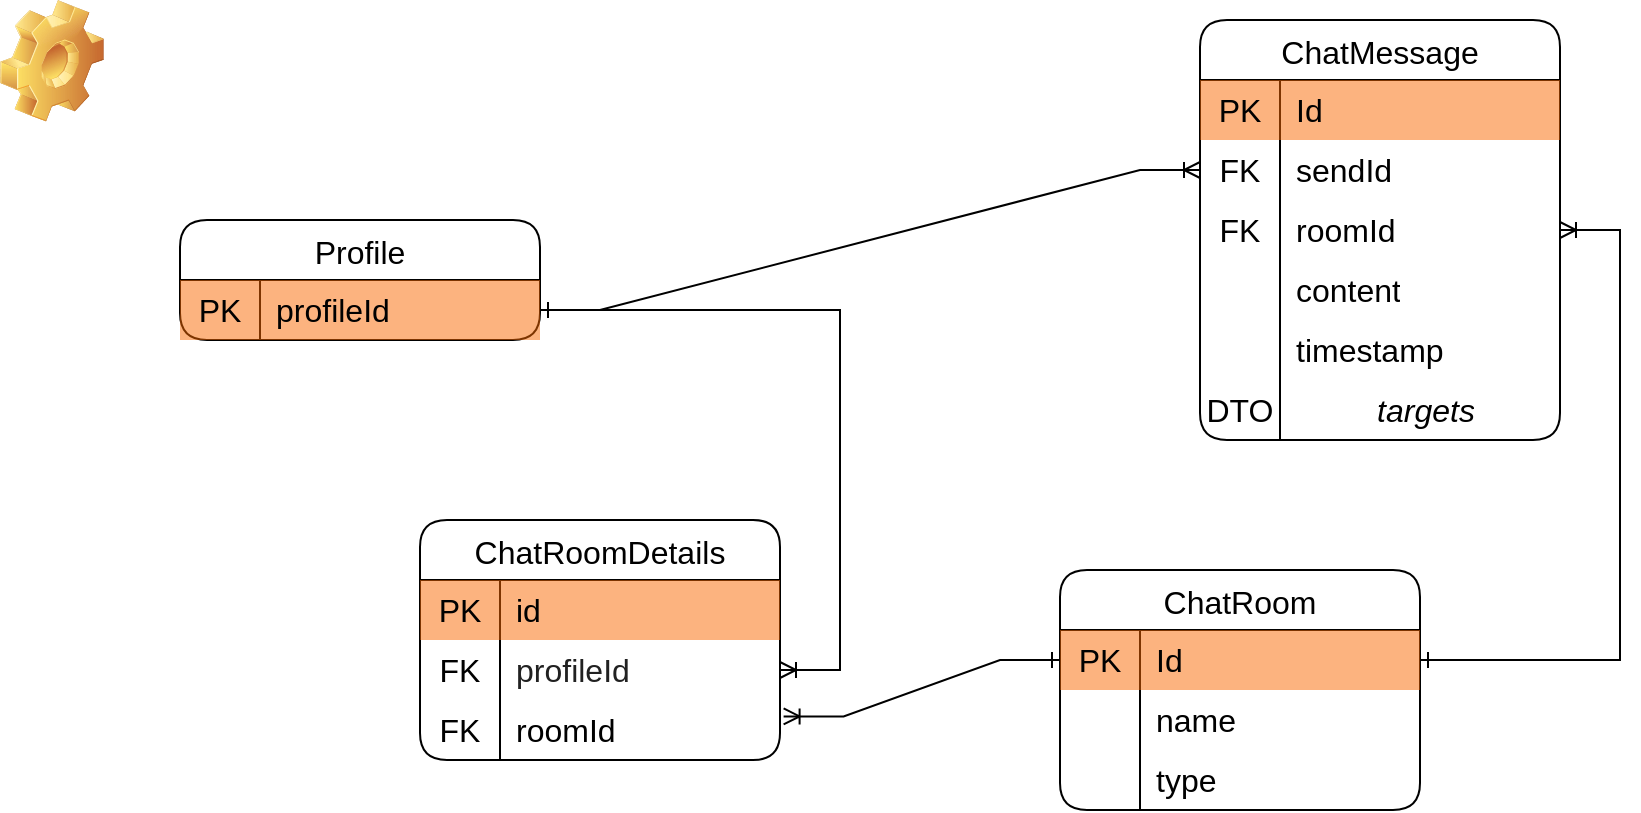 <mxfile version="27.1.5">
  <diagram name="Trang-1" id="pwQh-P7N_mDCf1bXrBvJ">
    <mxGraphModel dx="1688" dy="720" grid="1" gridSize="10" guides="1" tooltips="1" connect="1" arrows="1" fold="1" page="1" pageScale="1" pageWidth="827" pageHeight="1169" math="0" shadow="0">
      <root>
        <mxCell id="0" />
        <mxCell id="1" parent="0" />
        <mxCell id="VwzWrJkpZuTJLP2jsCJy-5" value="ChatRoom" style="shape=table;startSize=30;container=1;collapsible=0;childLayout=tableLayout;fixedRows=1;rowLines=0;fontStyle=0;fontSize=16;labelBackgroundColor=none;rounded=1;" parent="1" vertex="1">
          <mxGeometry x="130" y="305" width="180" height="120" as="geometry" />
        </mxCell>
        <mxCell id="VwzWrJkpZuTJLP2jsCJy-6" value="" style="shape=tableRow;horizontal=0;startSize=0;swimlaneHead=0;swimlaneBody=0;top=0;left=0;bottom=0;right=0;collapsible=0;dropTarget=0;fillColor=none;points=[[0,0.5],[1,0.5]];portConstraint=eastwest;fontSize=16;labelBackgroundColor=none;" parent="VwzWrJkpZuTJLP2jsCJy-5" vertex="1">
          <mxGeometry y="30" width="180" height="30" as="geometry" />
        </mxCell>
        <mxCell id="VwzWrJkpZuTJLP2jsCJy-7" value="PK" style="shape=partialRectangle;html=1;whiteSpace=wrap;connectable=0;fillColor=#fa6800;top=0;left=0;bottom=0;right=0;overflow=hidden;pointerEvents=1;fontSize=16;labelBackgroundColor=none;fontColor=#000000;strokeColor=#C73500;opacity=50;" parent="VwzWrJkpZuTJLP2jsCJy-6" vertex="1">
          <mxGeometry width="40" height="30" as="geometry">
            <mxRectangle width="40" height="30" as="alternateBounds" />
          </mxGeometry>
        </mxCell>
        <mxCell id="VwzWrJkpZuTJLP2jsCJy-8" value="Id" style="shape=partialRectangle;html=1;whiteSpace=wrap;connectable=0;fillColor=#fa6800;top=0;left=0;bottom=0;right=0;align=left;spacingLeft=6;overflow=hidden;fontSize=16;labelBackgroundColor=none;fontColor=#000000;strokeColor=#C73500;opacity=50;" parent="VwzWrJkpZuTJLP2jsCJy-6" vertex="1">
          <mxGeometry x="40" width="140" height="30" as="geometry">
            <mxRectangle width="140" height="30" as="alternateBounds" />
          </mxGeometry>
        </mxCell>
        <mxCell id="VwzWrJkpZuTJLP2jsCJy-9" value="" style="shape=tableRow;horizontal=0;startSize=0;swimlaneHead=0;swimlaneBody=0;top=0;left=0;bottom=0;right=0;collapsible=0;dropTarget=0;fillColor=none;points=[[0,0.5],[1,0.5]];portConstraint=eastwest;fontSize=16;labelBackgroundColor=none;" parent="VwzWrJkpZuTJLP2jsCJy-5" vertex="1">
          <mxGeometry y="60" width="180" height="30" as="geometry" />
        </mxCell>
        <mxCell id="VwzWrJkpZuTJLP2jsCJy-10" value="" style="shape=partialRectangle;html=1;whiteSpace=wrap;connectable=0;fillColor=none;top=0;left=0;bottom=0;right=0;overflow=hidden;fontSize=16;labelBackgroundColor=none;" parent="VwzWrJkpZuTJLP2jsCJy-9" vertex="1">
          <mxGeometry width="40" height="30" as="geometry">
            <mxRectangle width="40" height="30" as="alternateBounds" />
          </mxGeometry>
        </mxCell>
        <mxCell id="VwzWrJkpZuTJLP2jsCJy-11" value="name" style="shape=partialRectangle;html=1;whiteSpace=wrap;connectable=0;fillColor=none;top=0;left=0;bottom=0;right=0;align=left;spacingLeft=6;overflow=hidden;fontSize=16;labelBackgroundColor=none;" parent="VwzWrJkpZuTJLP2jsCJy-9" vertex="1">
          <mxGeometry x="40" width="140" height="30" as="geometry">
            <mxRectangle width="140" height="30" as="alternateBounds" />
          </mxGeometry>
        </mxCell>
        <mxCell id="VwzWrJkpZuTJLP2jsCJy-12" value="" style="shape=tableRow;horizontal=0;startSize=0;swimlaneHead=0;swimlaneBody=0;top=0;left=0;bottom=0;right=0;collapsible=0;dropTarget=0;fillColor=none;points=[[0,0.5],[1,0.5]];portConstraint=eastwest;fontSize=16;labelBackgroundColor=none;" parent="VwzWrJkpZuTJLP2jsCJy-5" vertex="1">
          <mxGeometry y="90" width="180" height="30" as="geometry" />
        </mxCell>
        <mxCell id="VwzWrJkpZuTJLP2jsCJy-13" value="" style="shape=partialRectangle;html=1;whiteSpace=wrap;connectable=0;fillColor=none;top=0;left=0;bottom=0;right=0;overflow=hidden;fontSize=16;labelBackgroundColor=none;" parent="VwzWrJkpZuTJLP2jsCJy-12" vertex="1">
          <mxGeometry width="40" height="30" as="geometry">
            <mxRectangle width="40" height="30" as="alternateBounds" />
          </mxGeometry>
        </mxCell>
        <mxCell id="VwzWrJkpZuTJLP2jsCJy-14" value="type" style="shape=partialRectangle;html=1;whiteSpace=wrap;connectable=0;fillColor=none;top=0;left=0;bottom=0;right=0;align=left;spacingLeft=6;overflow=hidden;fontSize=16;labelBackgroundColor=none;" parent="VwzWrJkpZuTJLP2jsCJy-12" vertex="1">
          <mxGeometry x="40" width="140" height="30" as="geometry">
            <mxRectangle width="140" height="30" as="alternateBounds" />
          </mxGeometry>
        </mxCell>
        <mxCell id="VwzWrJkpZuTJLP2jsCJy-15" value="ChatMessage" style="shape=table;startSize=30;container=1;collapsible=0;childLayout=tableLayout;fixedRows=1;rowLines=0;fontStyle=0;fontSize=16;labelBackgroundColor=none;rounded=1;" parent="1" vertex="1">
          <mxGeometry x="200" y="30" width="180" height="210" as="geometry" />
        </mxCell>
        <mxCell id="VwzWrJkpZuTJLP2jsCJy-16" value="" style="shape=tableRow;horizontal=0;startSize=0;swimlaneHead=0;swimlaneBody=0;top=0;left=0;bottom=0;right=0;collapsible=0;dropTarget=0;fillColor=none;points=[[0,0.5],[1,0.5]];portConstraint=eastwest;fontSize=16;labelBackgroundColor=none;" parent="VwzWrJkpZuTJLP2jsCJy-15" vertex="1">
          <mxGeometry y="30" width="180" height="30" as="geometry" />
        </mxCell>
        <mxCell id="VwzWrJkpZuTJLP2jsCJy-17" value="PK" style="shape=partialRectangle;html=1;whiteSpace=wrap;connectable=0;fillColor=#fa6800;top=0;left=0;bottom=0;right=0;overflow=hidden;pointerEvents=1;fontSize=16;labelBackgroundColor=none;fontColor=#000000;strokeColor=#C73500;opacity=50;" parent="VwzWrJkpZuTJLP2jsCJy-16" vertex="1">
          <mxGeometry width="40" height="30" as="geometry">
            <mxRectangle width="40" height="30" as="alternateBounds" />
          </mxGeometry>
        </mxCell>
        <mxCell id="VwzWrJkpZuTJLP2jsCJy-18" value="Id" style="shape=partialRectangle;html=1;whiteSpace=wrap;connectable=0;fillColor=#fa6800;top=0;left=0;bottom=0;right=0;align=left;spacingLeft=6;overflow=hidden;fontSize=16;labelBackgroundColor=none;fontColor=#000000;strokeColor=#C73500;opacity=50;" parent="VwzWrJkpZuTJLP2jsCJy-16" vertex="1">
          <mxGeometry x="40" width="140" height="30" as="geometry">
            <mxRectangle width="140" height="30" as="alternateBounds" />
          </mxGeometry>
        </mxCell>
        <mxCell id="VwzWrJkpZuTJLP2jsCJy-19" value="" style="shape=tableRow;horizontal=0;startSize=0;swimlaneHead=0;swimlaneBody=0;top=0;left=0;bottom=0;right=0;collapsible=0;dropTarget=0;fillColor=none;points=[[0,0.5],[1,0.5]];portConstraint=eastwest;fontSize=16;labelBackgroundColor=none;" parent="VwzWrJkpZuTJLP2jsCJy-15" vertex="1">
          <mxGeometry y="60" width="180" height="30" as="geometry" />
        </mxCell>
        <mxCell id="VwzWrJkpZuTJLP2jsCJy-20" value="FK" style="shape=partialRectangle;html=1;whiteSpace=wrap;connectable=0;fillColor=none;top=0;left=0;bottom=0;right=0;overflow=hidden;fontSize=16;labelBackgroundColor=none;" parent="VwzWrJkpZuTJLP2jsCJy-19" vertex="1">
          <mxGeometry width="40" height="30" as="geometry">
            <mxRectangle width="40" height="30" as="alternateBounds" />
          </mxGeometry>
        </mxCell>
        <mxCell id="VwzWrJkpZuTJLP2jsCJy-21" value="sendId" style="shape=partialRectangle;html=1;whiteSpace=wrap;connectable=0;fillColor=none;top=0;left=0;bottom=0;right=0;align=left;spacingLeft=6;overflow=hidden;fontSize=16;labelBackgroundColor=none;" parent="VwzWrJkpZuTJLP2jsCJy-19" vertex="1">
          <mxGeometry x="40" width="140" height="30" as="geometry">
            <mxRectangle width="140" height="30" as="alternateBounds" />
          </mxGeometry>
        </mxCell>
        <mxCell id="ruw2eUprHoUhtaNcCGyu-4" style="shape=tableRow;horizontal=0;startSize=0;swimlaneHead=0;swimlaneBody=0;top=0;left=0;bottom=0;right=0;collapsible=0;dropTarget=0;fillColor=none;points=[[0,0.5],[1,0.5]];portConstraint=eastwest;fontSize=16;labelBackgroundColor=none;" vertex="1" parent="VwzWrJkpZuTJLP2jsCJy-15">
          <mxGeometry y="90" width="180" height="30" as="geometry" />
        </mxCell>
        <mxCell id="ruw2eUprHoUhtaNcCGyu-5" value="FK" style="shape=partialRectangle;html=1;whiteSpace=wrap;connectable=0;fillColor=none;top=0;left=0;bottom=0;right=0;overflow=hidden;fontSize=16;labelBackgroundColor=none;" vertex="1" parent="ruw2eUprHoUhtaNcCGyu-4">
          <mxGeometry width="40" height="30" as="geometry">
            <mxRectangle width="40" height="30" as="alternateBounds" />
          </mxGeometry>
        </mxCell>
        <mxCell id="ruw2eUprHoUhtaNcCGyu-6" value="roomId" style="shape=partialRectangle;html=1;whiteSpace=wrap;connectable=0;fillColor=none;top=0;left=0;bottom=0;right=0;align=left;spacingLeft=6;overflow=hidden;fontSize=16;labelBackgroundColor=none;" vertex="1" parent="ruw2eUprHoUhtaNcCGyu-4">
          <mxGeometry x="40" width="140" height="30" as="geometry">
            <mxRectangle width="140" height="30" as="alternateBounds" />
          </mxGeometry>
        </mxCell>
        <mxCell id="VwzWrJkpZuTJLP2jsCJy-22" value="" style="shape=tableRow;horizontal=0;startSize=0;swimlaneHead=0;swimlaneBody=0;top=0;left=0;bottom=0;right=0;collapsible=0;dropTarget=0;fillColor=none;points=[[0,0.5],[1,0.5]];portConstraint=eastwest;fontSize=16;labelBackgroundColor=none;" parent="VwzWrJkpZuTJLP2jsCJy-15" vertex="1">
          <mxGeometry y="120" width="180" height="30" as="geometry" />
        </mxCell>
        <mxCell id="VwzWrJkpZuTJLP2jsCJy-23" value="" style="shape=partialRectangle;html=1;whiteSpace=wrap;connectable=0;fillColor=none;top=0;left=0;bottom=0;right=0;overflow=hidden;fontSize=16;labelBackgroundColor=none;" parent="VwzWrJkpZuTJLP2jsCJy-22" vertex="1">
          <mxGeometry width="40" height="30" as="geometry">
            <mxRectangle width="40" height="30" as="alternateBounds" />
          </mxGeometry>
        </mxCell>
        <mxCell id="VwzWrJkpZuTJLP2jsCJy-24" value="content" style="shape=partialRectangle;html=1;whiteSpace=wrap;connectable=0;fillColor=none;top=0;left=0;bottom=0;right=0;align=left;spacingLeft=6;overflow=hidden;fontSize=16;labelBackgroundColor=none;" parent="VwzWrJkpZuTJLP2jsCJy-22" vertex="1">
          <mxGeometry x="40" width="140" height="30" as="geometry">
            <mxRectangle width="140" height="30" as="alternateBounds" />
          </mxGeometry>
        </mxCell>
        <mxCell id="ruw2eUprHoUhtaNcCGyu-1" style="shape=tableRow;horizontal=0;startSize=0;swimlaneHead=0;swimlaneBody=0;top=0;left=0;bottom=0;right=0;collapsible=0;dropTarget=0;fillColor=none;points=[[0,0.5],[1,0.5]];portConstraint=eastwest;fontSize=16;labelBackgroundColor=none;" vertex="1" parent="VwzWrJkpZuTJLP2jsCJy-15">
          <mxGeometry y="150" width="180" height="30" as="geometry" />
        </mxCell>
        <mxCell id="ruw2eUprHoUhtaNcCGyu-2" style="shape=partialRectangle;html=1;whiteSpace=wrap;connectable=0;fillColor=none;top=0;left=0;bottom=0;right=0;overflow=hidden;fontSize=16;labelBackgroundColor=none;" vertex="1" parent="ruw2eUprHoUhtaNcCGyu-1">
          <mxGeometry width="40" height="30" as="geometry">
            <mxRectangle width="40" height="30" as="alternateBounds" />
          </mxGeometry>
        </mxCell>
        <mxCell id="ruw2eUprHoUhtaNcCGyu-3" value="timestamp" style="shape=partialRectangle;html=1;whiteSpace=wrap;connectable=0;fillColor=none;top=0;left=0;bottom=0;right=0;align=left;spacingLeft=6;overflow=hidden;fontSize=16;labelBackgroundColor=none;" vertex="1" parent="ruw2eUprHoUhtaNcCGyu-1">
          <mxGeometry x="40" width="140" height="30" as="geometry">
            <mxRectangle width="140" height="30" as="alternateBounds" />
          </mxGeometry>
        </mxCell>
        <mxCell id="ruw2eUprHoUhtaNcCGyu-62" style="shape=tableRow;horizontal=0;startSize=0;swimlaneHead=0;swimlaneBody=0;top=0;left=0;bottom=0;right=0;collapsible=0;dropTarget=0;fillColor=none;points=[[0,0.5],[1,0.5]];portConstraint=eastwest;fontSize=16;labelBackgroundColor=none;" vertex="1" parent="VwzWrJkpZuTJLP2jsCJy-15">
          <mxGeometry y="180" width="180" height="30" as="geometry" />
        </mxCell>
        <mxCell id="ruw2eUprHoUhtaNcCGyu-63" value="DTO" style="shape=partialRectangle;html=1;whiteSpace=wrap;connectable=0;fillColor=none;top=0;left=0;bottom=0;right=0;overflow=hidden;fontSize=16;labelBackgroundColor=none;" vertex="1" parent="ruw2eUprHoUhtaNcCGyu-62">
          <mxGeometry width="40" height="30" as="geometry">
            <mxRectangle width="40" height="30" as="alternateBounds" />
          </mxGeometry>
        </mxCell>
        <mxCell id="ruw2eUprHoUhtaNcCGyu-64" value="targets" style="shape=partialRectangle;html=1;whiteSpace=wrap;connectable=0;fillColor=none;top=0;left=0;bottom=0;right=0;align=center;spacingLeft=6;overflow=hidden;fontSize=16;labelBackgroundColor=none;fontStyle=2" vertex="1" parent="ruw2eUprHoUhtaNcCGyu-62">
          <mxGeometry x="40" width="140" height="30" as="geometry">
            <mxRectangle width="140" height="30" as="alternateBounds" />
          </mxGeometry>
        </mxCell>
        <mxCell id="VwzWrJkpZuTJLP2jsCJy-27" value="Profile" style="shape=table;startSize=30;container=1;collapsible=0;childLayout=tableLayout;fixedRows=1;rowLines=0;fontStyle=0;fontSize=16;labelBackgroundColor=none;rounded=1;" parent="1" vertex="1">
          <mxGeometry x="-310" y="130" width="180" height="60" as="geometry" />
        </mxCell>
        <mxCell id="VwzWrJkpZuTJLP2jsCJy-28" value="" style="shape=tableRow;horizontal=0;startSize=0;swimlaneHead=0;swimlaneBody=0;top=0;left=0;bottom=0;right=0;collapsible=0;dropTarget=0;fillColor=none;points=[[0,0.5],[1,0.5]];portConstraint=eastwest;fontSize=16;labelBackgroundColor=none;" parent="VwzWrJkpZuTJLP2jsCJy-27" vertex="1">
          <mxGeometry y="30" width="180" height="30" as="geometry" />
        </mxCell>
        <mxCell id="VwzWrJkpZuTJLP2jsCJy-29" value="PK" style="shape=partialRectangle;html=1;whiteSpace=wrap;connectable=0;fillColor=#fa6800;top=0;left=0;bottom=0;right=0;overflow=hidden;pointerEvents=1;fontSize=16;labelBackgroundColor=none;fontColor=#000000;strokeColor=#C73500;opacity=50;" parent="VwzWrJkpZuTJLP2jsCJy-28" vertex="1">
          <mxGeometry width="40" height="30" as="geometry">
            <mxRectangle width="40" height="30" as="alternateBounds" />
          </mxGeometry>
        </mxCell>
        <mxCell id="VwzWrJkpZuTJLP2jsCJy-30" value="profileId" style="shape=partialRectangle;html=1;whiteSpace=wrap;connectable=0;fillColor=#fa6800;top=0;left=0;bottom=0;right=0;align=left;spacingLeft=6;overflow=hidden;fontSize=16;labelBackgroundColor=none;fontColor=#000000;strokeColor=#C73500;opacity=50;" parent="VwzWrJkpZuTJLP2jsCJy-28" vertex="1">
          <mxGeometry x="40" width="140" height="30" as="geometry">
            <mxRectangle width="140" height="30" as="alternateBounds" />
          </mxGeometry>
        </mxCell>
        <mxCell id="VwzWrJkpZuTJLP2jsCJy-37" style="edgeStyle=entityRelationEdgeStyle;rounded=0;orthogonalLoop=1;jettySize=auto;html=1;endArrow=ERoneToMany;endFill=0;startArrow=ERone;startFill=0;" parent="1" source="VwzWrJkpZuTJLP2jsCJy-28" target="VwzWrJkpZuTJLP2jsCJy-19" edge="1">
          <mxGeometry relative="1" as="geometry" />
        </mxCell>
        <mxCell id="ruw2eUprHoUhtaNcCGyu-33" style="edgeStyle=entityRelationEdgeStyle;shape=connector;rounded=0;orthogonalLoop=1;jettySize=auto;html=1;strokeColor=default;align=center;verticalAlign=middle;fontFamily=Helvetica;fontSize=16;fontColor=default;fontStyle=0;labelBackgroundColor=none;startArrow=ERone;startFill=0;endArrow=ERoneToMany;endFill=0;" edge="1" parent="1" source="VwzWrJkpZuTJLP2jsCJy-6" target="ruw2eUprHoUhtaNcCGyu-4">
          <mxGeometry relative="1" as="geometry" />
        </mxCell>
        <mxCell id="ruw2eUprHoUhtaNcCGyu-34" value="ChatRoomDetails" style="shape=table;startSize=30;container=1;collapsible=0;childLayout=tableLayout;fixedRows=1;rowLines=0;fontStyle=0;strokeColor=default;fontSize=16;rounded=1;align=center;verticalAlign=middle;fontFamily=Helvetica;fontColor=default;labelBackgroundColor=none;fillColor=default;" vertex="1" parent="1">
          <mxGeometry x="-190" y="280" width="180" height="120" as="geometry" />
        </mxCell>
        <mxCell id="ruw2eUprHoUhtaNcCGyu-48" style="shape=tableRow;horizontal=0;startSize=0;swimlaneHead=0;swimlaneBody=0;top=0;left=0;bottom=0;right=0;collapsible=0;dropTarget=0;fillColor=none;points=[[0,0.5],[1,0.5]];portConstraint=eastwest;strokeColor=inherit;fontSize=16;rounded=1;align=center;verticalAlign=middle;fontFamily=Helvetica;fontColor=default;fontStyle=0;labelBackgroundColor=none;" vertex="1" parent="ruw2eUprHoUhtaNcCGyu-34">
          <mxGeometry y="30" width="180" height="30" as="geometry" />
        </mxCell>
        <mxCell id="ruw2eUprHoUhtaNcCGyu-49" value="PK" style="shape=partialRectangle;html=1;whiteSpace=wrap;connectable=0;fillColor=#fa6800;top=0;left=0;bottom=0;right=0;overflow=hidden;pointerEvents=1;strokeColor=#C73500;fontSize=16;rounded=1;align=center;verticalAlign=middle;fontFamily=Helvetica;fontColor=#000000;fontStyle=0;labelBackgroundColor=none;opacity=50;" vertex="1" parent="ruw2eUprHoUhtaNcCGyu-48">
          <mxGeometry width="40" height="30" as="geometry">
            <mxRectangle width="40" height="30" as="alternateBounds" />
          </mxGeometry>
        </mxCell>
        <mxCell id="ruw2eUprHoUhtaNcCGyu-50" value="id" style="shape=partialRectangle;html=1;whiteSpace=wrap;connectable=0;fillColor=#fa6800;top=0;left=0;bottom=0;right=0;align=left;spacingLeft=6;overflow=hidden;strokeColor=#C73500;fontSize=16;rounded=1;verticalAlign=middle;fontFamily=Helvetica;fontColor=#000000;fontStyle=0;labelBackgroundColor=none;opacity=50;" vertex="1" parent="ruw2eUprHoUhtaNcCGyu-48">
          <mxGeometry x="40" width="140" height="30" as="geometry">
            <mxRectangle width="140" height="30" as="alternateBounds" />
          </mxGeometry>
        </mxCell>
        <mxCell id="ruw2eUprHoUhtaNcCGyu-35" value="" style="shape=tableRow;horizontal=0;startSize=0;swimlaneHead=0;swimlaneBody=0;top=0;left=0;bottom=0;right=0;collapsible=0;dropTarget=0;fillColor=none;points=[[0,0.5],[1,0.5]];portConstraint=eastwest;strokeColor=inherit;fontSize=16;rounded=1;align=center;verticalAlign=middle;fontFamily=Helvetica;fontColor=default;fontStyle=0;labelBackgroundColor=none;" vertex="1" parent="ruw2eUprHoUhtaNcCGyu-34">
          <mxGeometry y="60" width="180" height="30" as="geometry" />
        </mxCell>
        <mxCell id="ruw2eUprHoUhtaNcCGyu-36" value="FK" style="shape=partialRectangle;html=1;whiteSpace=wrap;connectable=0;fillColor=none;top=0;left=0;bottom=0;right=0;overflow=hidden;pointerEvents=1;strokeColor=inherit;fontSize=16;rounded=1;align=center;verticalAlign=middle;fontFamily=Helvetica;fontColor=default;fontStyle=0;labelBackgroundColor=none;" vertex="1" parent="ruw2eUprHoUhtaNcCGyu-35">
          <mxGeometry width="40" height="30" as="geometry">
            <mxRectangle width="40" height="30" as="alternateBounds" />
          </mxGeometry>
        </mxCell>
        <mxCell id="ruw2eUprHoUhtaNcCGyu-37" value="&lt;font color=&quot;#212121&quot;&gt;profileId&lt;/font&gt;" style="shape=partialRectangle;html=1;whiteSpace=wrap;connectable=0;fillColor=none;top=0;left=0;bottom=0;right=0;align=left;spacingLeft=6;overflow=hidden;strokeColor=inherit;fontSize=16;rounded=1;verticalAlign=middle;fontFamily=Helvetica;fontColor=default;fontStyle=0;labelBackgroundColor=none;" vertex="1" parent="ruw2eUprHoUhtaNcCGyu-35">
          <mxGeometry x="40" width="140" height="30" as="geometry">
            <mxRectangle width="140" height="30" as="alternateBounds" />
          </mxGeometry>
        </mxCell>
        <mxCell id="ruw2eUprHoUhtaNcCGyu-38" value="" style="shape=tableRow;horizontal=0;startSize=0;swimlaneHead=0;swimlaneBody=0;top=0;left=0;bottom=0;right=0;collapsible=0;dropTarget=0;fillColor=none;points=[[0,0.5],[1,0.5]];portConstraint=eastwest;strokeColor=inherit;fontSize=16;rounded=1;align=center;verticalAlign=middle;fontFamily=Helvetica;fontColor=default;fontStyle=0;labelBackgroundColor=none;" vertex="1" parent="ruw2eUprHoUhtaNcCGyu-34">
          <mxGeometry y="90" width="180" height="30" as="geometry" />
        </mxCell>
        <mxCell id="ruw2eUprHoUhtaNcCGyu-39" value="FK" style="shape=partialRectangle;html=1;whiteSpace=wrap;connectable=0;fillColor=none;top=0;left=0;bottom=0;right=0;overflow=hidden;strokeColor=inherit;fontSize=16;rounded=1;align=center;verticalAlign=middle;fontFamily=Helvetica;fontColor=default;fontStyle=0;labelBackgroundColor=none;" vertex="1" parent="ruw2eUprHoUhtaNcCGyu-38">
          <mxGeometry width="40" height="30" as="geometry">
            <mxRectangle width="40" height="30" as="alternateBounds" />
          </mxGeometry>
        </mxCell>
        <mxCell id="ruw2eUprHoUhtaNcCGyu-40" value="roomId" style="shape=partialRectangle;html=1;whiteSpace=wrap;connectable=0;fillColor=none;top=0;left=0;bottom=0;right=0;align=left;spacingLeft=6;overflow=hidden;strokeColor=inherit;fontSize=16;rounded=1;verticalAlign=middle;fontFamily=Helvetica;fontColor=default;fontStyle=0;labelBackgroundColor=none;" vertex="1" parent="ruw2eUprHoUhtaNcCGyu-38">
          <mxGeometry x="40" width="140" height="30" as="geometry">
            <mxRectangle width="140" height="30" as="alternateBounds" />
          </mxGeometry>
        </mxCell>
        <mxCell id="ruw2eUprHoUhtaNcCGyu-45" style="edgeStyle=entityRelationEdgeStyle;shape=connector;rounded=0;orthogonalLoop=1;jettySize=auto;html=1;entryX=1.01;entryY=0.273;entryDx=0;entryDy=0;entryPerimeter=0;strokeColor=default;align=center;verticalAlign=middle;fontFamily=Helvetica;fontSize=16;fontColor=default;fontStyle=0;labelBackgroundColor=none;startArrow=ERone;startFill=0;endArrow=ERoneToMany;endFill=0;exitX=0;exitY=0.5;exitDx=0;exitDy=0;" edge="1" parent="1" source="VwzWrJkpZuTJLP2jsCJy-6" target="ruw2eUprHoUhtaNcCGyu-38">
          <mxGeometry relative="1" as="geometry" />
        </mxCell>
        <mxCell id="ruw2eUprHoUhtaNcCGyu-46" style="edgeStyle=entityRelationEdgeStyle;shape=connector;rounded=0;orthogonalLoop=1;jettySize=auto;html=1;strokeColor=default;align=center;verticalAlign=middle;fontFamily=Helvetica;fontSize=16;fontColor=default;fontStyle=0;labelBackgroundColor=none;startArrow=ERone;startFill=0;endArrow=ERoneToMany;endFill=0;" edge="1" parent="1" source="VwzWrJkpZuTJLP2jsCJy-28" target="ruw2eUprHoUhtaNcCGyu-35">
          <mxGeometry relative="1" as="geometry" />
        </mxCell>
        <mxCell id="ruw2eUprHoUhtaNcCGyu-51" value="" style="shape=image;html=1;verticalLabelPosition=bottom;verticalAlign=top;imageAspect=1;aspect=fixed;image=img/clipart/Gear_128x128.png;rounded=1;strokeColor=default;align=center;fontFamily=Helvetica;fontSize=16;fontColor=default;fontStyle=0;labelBackgroundColor=none;fillColor=default;" vertex="1" parent="1">
          <mxGeometry x="-400" y="20" width="52" height="61" as="geometry" />
        </mxCell>
      </root>
    </mxGraphModel>
  </diagram>
</mxfile>
